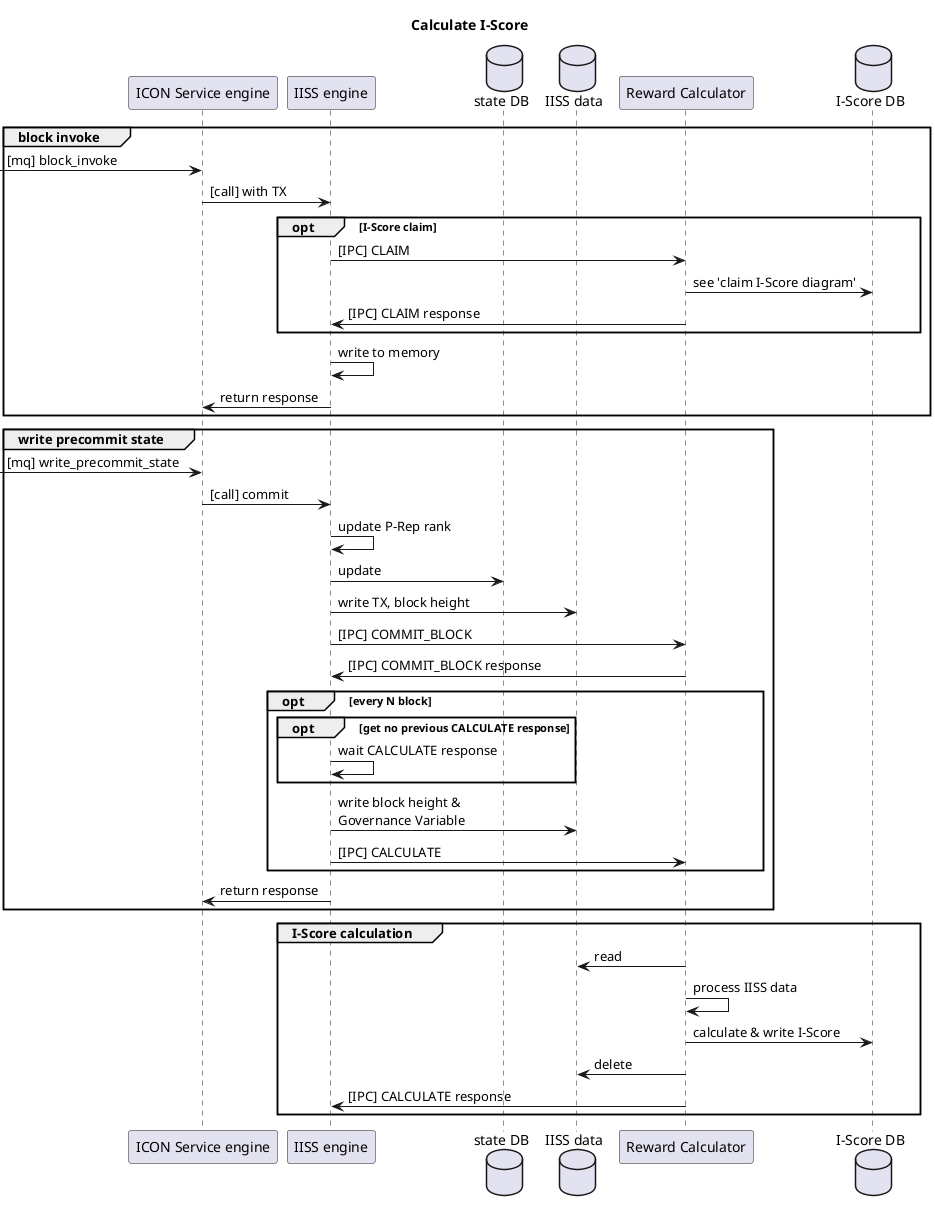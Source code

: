 @startuml
title Calculate I-Score

participant "ICON Service engine" as IS
participant "IISS engine" as IISS
database "state DB" as SDB
database "IISS data" as ID
participant "Reward Calculator" as RC
database "I-Score DB" as ISDB

group block invoke
-> IS: [mq] block_invoke
IS -> IISS: [call] with TX
opt I-Score claim
IISS -> RC: [IPC] CLAIM
RC -> ISDB: see 'claim I-Score diagram'
RC -> IISS: [IPC] CLAIM response
end
IISS -> IISS: write to memory
IISS -> IS: return response
end

group write precommit state

-> IS: [mq] write_precommit_state
IS -> IISS: [call] commit
IISS -> IISS: update P-Rep rank
IISS -> SDB: update
IISS -> ID: write TX, block height
IISS -> RC: [IPC] COMMIT_BLOCK
RC -> IISS : [IPC] COMMIT_BLOCK response

opt every N block
opt get no previous CALCULATE response
IISS -> IISS: wait CALCULATE response
end

IISS -> ID: write block height &\nGovernance Variable
IISS -> RC: [IPC] CALCULATE
end alt every N block

IISS -> IS: return response

end group write precommit

group I-Score calculation

RC -> ID: read
RC -> RC: process IISS data
RC -> ISDB: calculate & write I-Score
RC -> ID: delete
RC -> IISS: [IPC] CALCULATE response

end group

@enduml